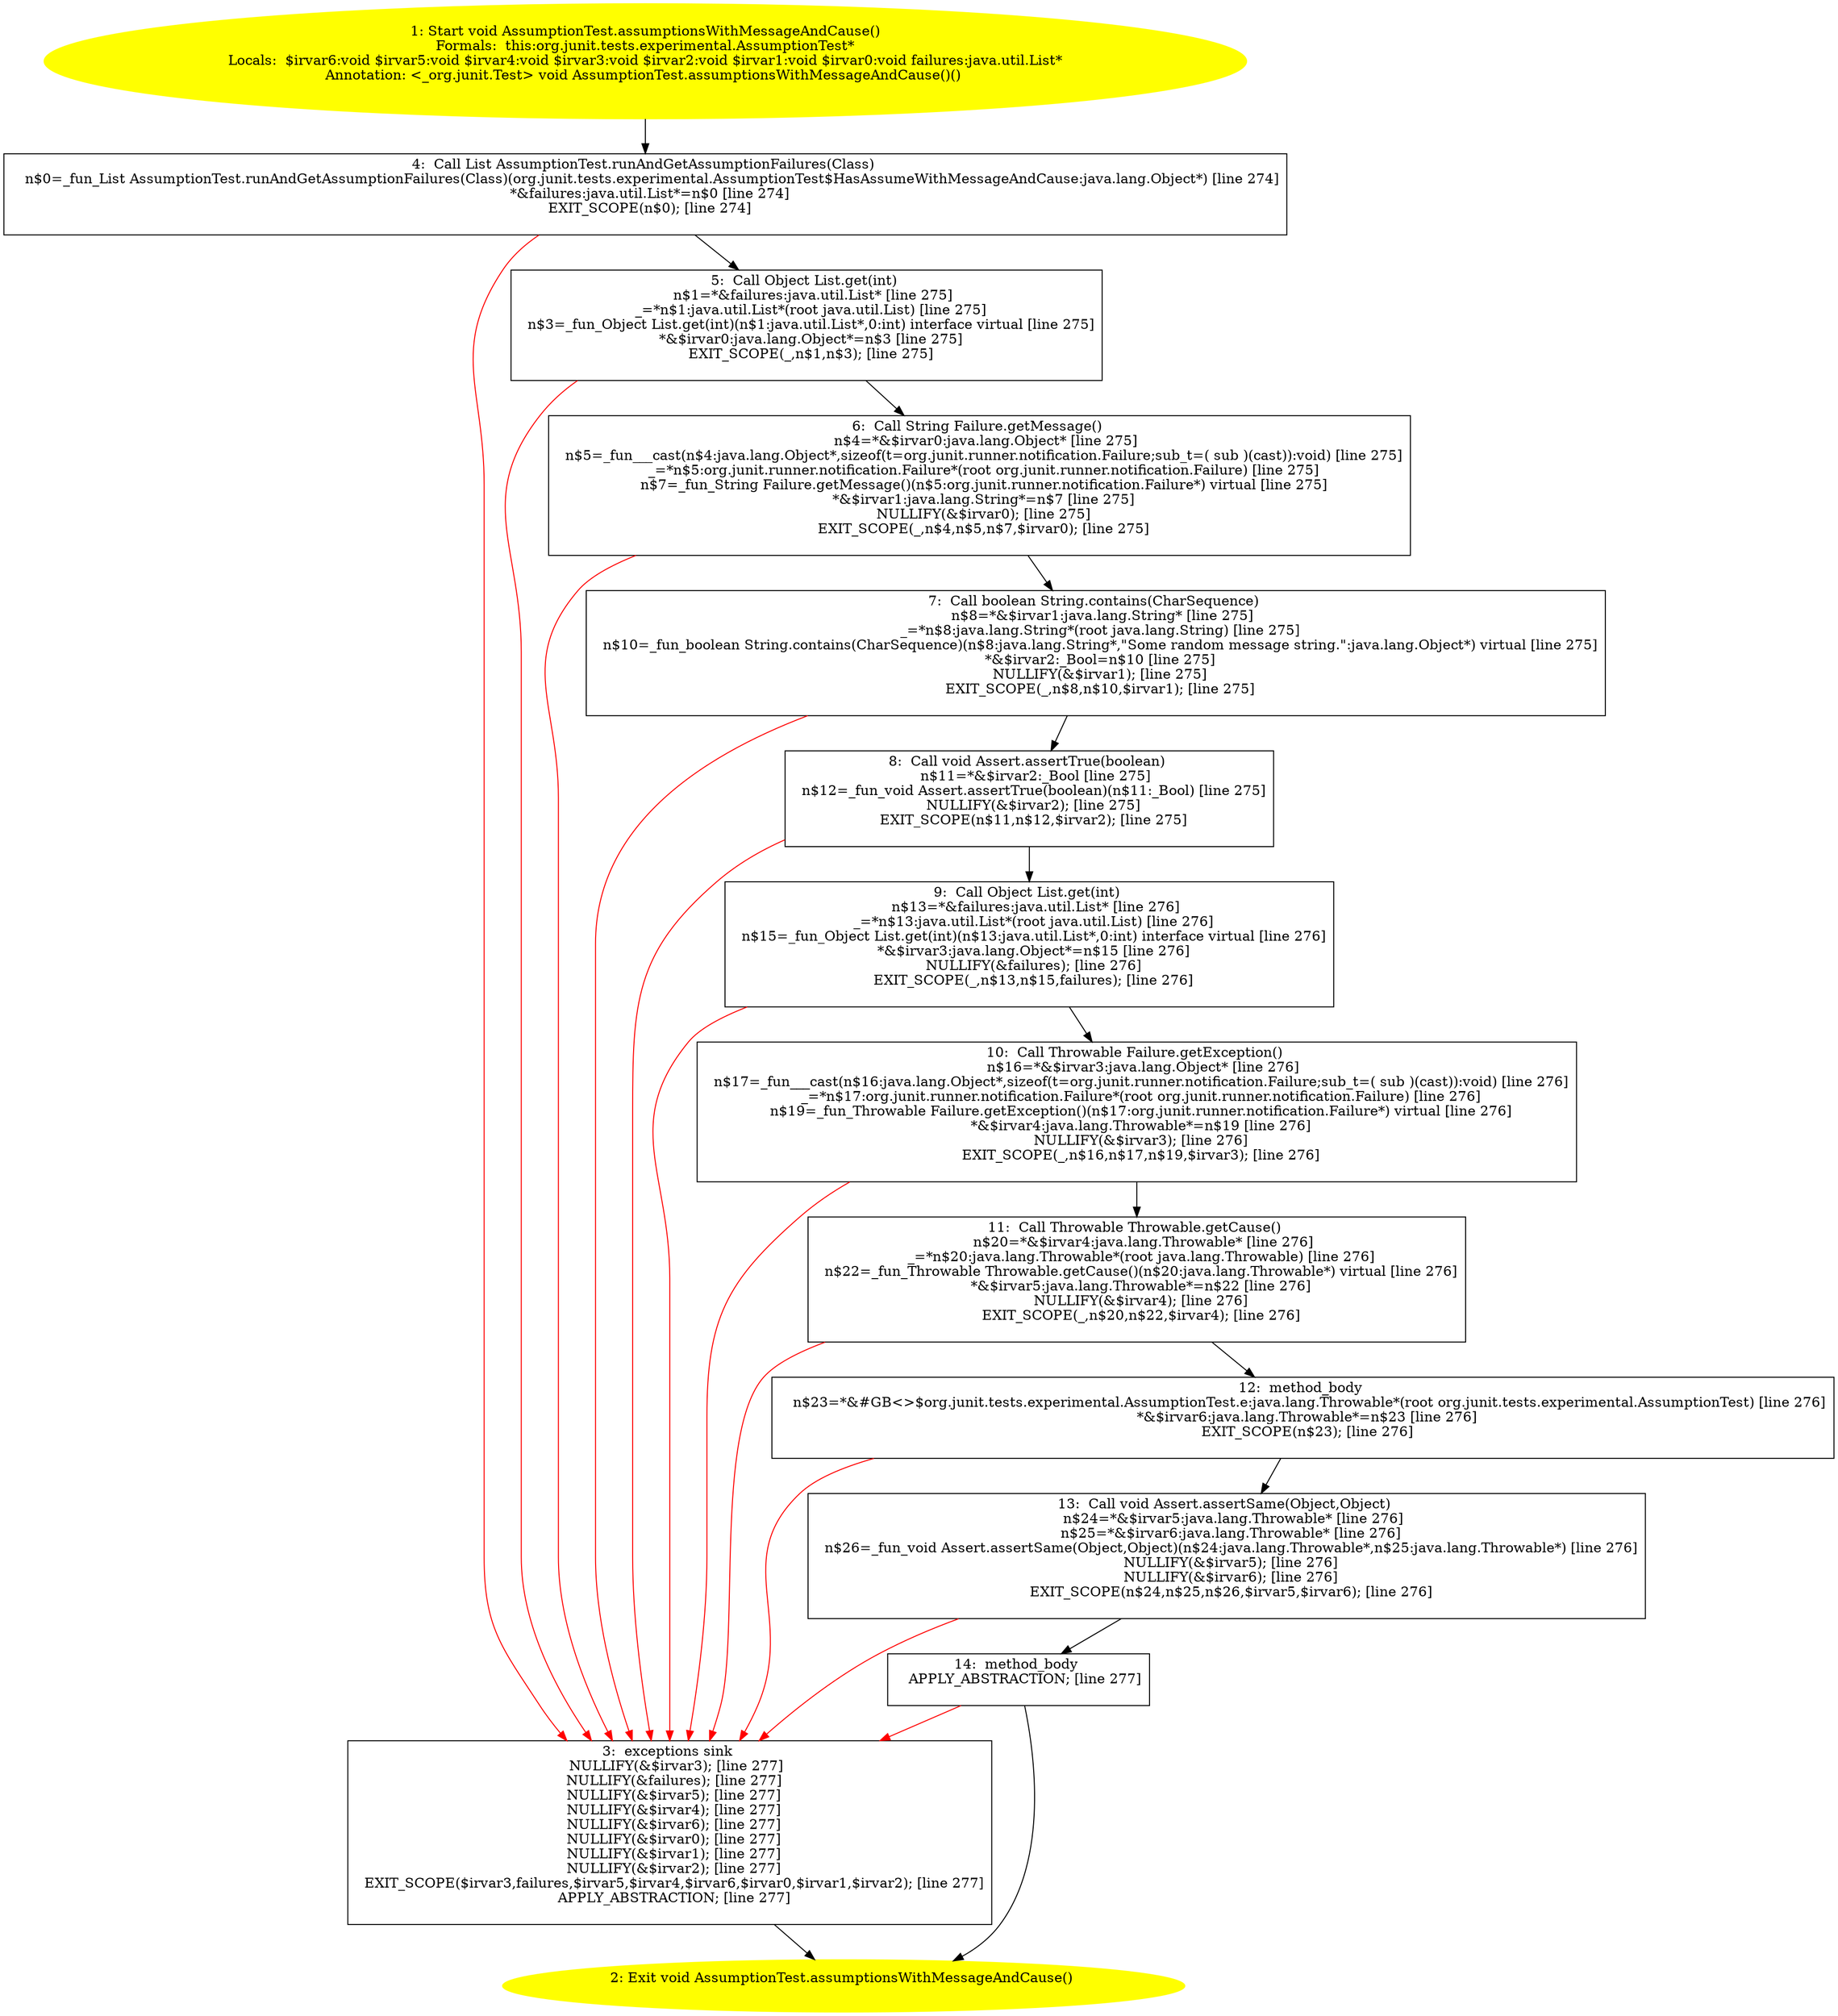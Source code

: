 /* @generated */
digraph cfg {
"org.junit.tests.experimental.AssumptionTest.assumptionsWithMessageAndCause():void.1e181abfc6673bd2fbec072e28f86642_1" [label="1: Start void AssumptionTest.assumptionsWithMessageAndCause()\nFormals:  this:org.junit.tests.experimental.AssumptionTest*\nLocals:  $irvar6:void $irvar5:void $irvar4:void $irvar3:void $irvar2:void $irvar1:void $irvar0:void failures:java.util.List*\nAnnotation: <_org.junit.Test> void AssumptionTest.assumptionsWithMessageAndCause()() \n  " color=yellow style=filled]
	

	 "org.junit.tests.experimental.AssumptionTest.assumptionsWithMessageAndCause():void.1e181abfc6673bd2fbec072e28f86642_1" -> "org.junit.tests.experimental.AssumptionTest.assumptionsWithMessageAndCause():void.1e181abfc6673bd2fbec072e28f86642_4" ;
"org.junit.tests.experimental.AssumptionTest.assumptionsWithMessageAndCause():void.1e181abfc6673bd2fbec072e28f86642_2" [label="2: Exit void AssumptionTest.assumptionsWithMessageAndCause() \n  " color=yellow style=filled]
	

"org.junit.tests.experimental.AssumptionTest.assumptionsWithMessageAndCause():void.1e181abfc6673bd2fbec072e28f86642_3" [label="3:  exceptions sink \n   NULLIFY(&$irvar3); [line 277]\n  NULLIFY(&failures); [line 277]\n  NULLIFY(&$irvar5); [line 277]\n  NULLIFY(&$irvar4); [line 277]\n  NULLIFY(&$irvar6); [line 277]\n  NULLIFY(&$irvar0); [line 277]\n  NULLIFY(&$irvar1); [line 277]\n  NULLIFY(&$irvar2); [line 277]\n  EXIT_SCOPE($irvar3,failures,$irvar5,$irvar4,$irvar6,$irvar0,$irvar1,$irvar2); [line 277]\n  APPLY_ABSTRACTION; [line 277]\n " shape="box"]
	

	 "org.junit.tests.experimental.AssumptionTest.assumptionsWithMessageAndCause():void.1e181abfc6673bd2fbec072e28f86642_3" -> "org.junit.tests.experimental.AssumptionTest.assumptionsWithMessageAndCause():void.1e181abfc6673bd2fbec072e28f86642_2" ;
"org.junit.tests.experimental.AssumptionTest.assumptionsWithMessageAndCause():void.1e181abfc6673bd2fbec072e28f86642_4" [label="4:  Call List AssumptionTest.runAndGetAssumptionFailures(Class) \n   n$0=_fun_List AssumptionTest.runAndGetAssumptionFailures(Class)(org.junit.tests.experimental.AssumptionTest$HasAssumeWithMessageAndCause:java.lang.Object*) [line 274]\n  *&failures:java.util.List*=n$0 [line 274]\n  EXIT_SCOPE(n$0); [line 274]\n " shape="box"]
	

	 "org.junit.tests.experimental.AssumptionTest.assumptionsWithMessageAndCause():void.1e181abfc6673bd2fbec072e28f86642_4" -> "org.junit.tests.experimental.AssumptionTest.assumptionsWithMessageAndCause():void.1e181abfc6673bd2fbec072e28f86642_5" ;
	 "org.junit.tests.experimental.AssumptionTest.assumptionsWithMessageAndCause():void.1e181abfc6673bd2fbec072e28f86642_4" -> "org.junit.tests.experimental.AssumptionTest.assumptionsWithMessageAndCause():void.1e181abfc6673bd2fbec072e28f86642_3" [color="red" ];
"org.junit.tests.experimental.AssumptionTest.assumptionsWithMessageAndCause():void.1e181abfc6673bd2fbec072e28f86642_5" [label="5:  Call Object List.get(int) \n   n$1=*&failures:java.util.List* [line 275]\n  _=*n$1:java.util.List*(root java.util.List) [line 275]\n  n$3=_fun_Object List.get(int)(n$1:java.util.List*,0:int) interface virtual [line 275]\n  *&$irvar0:java.lang.Object*=n$3 [line 275]\n  EXIT_SCOPE(_,n$1,n$3); [line 275]\n " shape="box"]
	

	 "org.junit.tests.experimental.AssumptionTest.assumptionsWithMessageAndCause():void.1e181abfc6673bd2fbec072e28f86642_5" -> "org.junit.tests.experimental.AssumptionTest.assumptionsWithMessageAndCause():void.1e181abfc6673bd2fbec072e28f86642_6" ;
	 "org.junit.tests.experimental.AssumptionTest.assumptionsWithMessageAndCause():void.1e181abfc6673bd2fbec072e28f86642_5" -> "org.junit.tests.experimental.AssumptionTest.assumptionsWithMessageAndCause():void.1e181abfc6673bd2fbec072e28f86642_3" [color="red" ];
"org.junit.tests.experimental.AssumptionTest.assumptionsWithMessageAndCause():void.1e181abfc6673bd2fbec072e28f86642_6" [label="6:  Call String Failure.getMessage() \n   n$4=*&$irvar0:java.lang.Object* [line 275]\n  n$5=_fun___cast(n$4:java.lang.Object*,sizeof(t=org.junit.runner.notification.Failure;sub_t=( sub )(cast)):void) [line 275]\n  _=*n$5:org.junit.runner.notification.Failure*(root org.junit.runner.notification.Failure) [line 275]\n  n$7=_fun_String Failure.getMessage()(n$5:org.junit.runner.notification.Failure*) virtual [line 275]\n  *&$irvar1:java.lang.String*=n$7 [line 275]\n  NULLIFY(&$irvar0); [line 275]\n  EXIT_SCOPE(_,n$4,n$5,n$7,$irvar0); [line 275]\n " shape="box"]
	

	 "org.junit.tests.experimental.AssumptionTest.assumptionsWithMessageAndCause():void.1e181abfc6673bd2fbec072e28f86642_6" -> "org.junit.tests.experimental.AssumptionTest.assumptionsWithMessageAndCause():void.1e181abfc6673bd2fbec072e28f86642_7" ;
	 "org.junit.tests.experimental.AssumptionTest.assumptionsWithMessageAndCause():void.1e181abfc6673bd2fbec072e28f86642_6" -> "org.junit.tests.experimental.AssumptionTest.assumptionsWithMessageAndCause():void.1e181abfc6673bd2fbec072e28f86642_3" [color="red" ];
"org.junit.tests.experimental.AssumptionTest.assumptionsWithMessageAndCause():void.1e181abfc6673bd2fbec072e28f86642_7" [label="7:  Call boolean String.contains(CharSequence) \n   n$8=*&$irvar1:java.lang.String* [line 275]\n  _=*n$8:java.lang.String*(root java.lang.String) [line 275]\n  n$10=_fun_boolean String.contains(CharSequence)(n$8:java.lang.String*,\"Some random message string.\":java.lang.Object*) virtual [line 275]\n  *&$irvar2:_Bool=n$10 [line 275]\n  NULLIFY(&$irvar1); [line 275]\n  EXIT_SCOPE(_,n$8,n$10,$irvar1); [line 275]\n " shape="box"]
	

	 "org.junit.tests.experimental.AssumptionTest.assumptionsWithMessageAndCause():void.1e181abfc6673bd2fbec072e28f86642_7" -> "org.junit.tests.experimental.AssumptionTest.assumptionsWithMessageAndCause():void.1e181abfc6673bd2fbec072e28f86642_8" ;
	 "org.junit.tests.experimental.AssumptionTest.assumptionsWithMessageAndCause():void.1e181abfc6673bd2fbec072e28f86642_7" -> "org.junit.tests.experimental.AssumptionTest.assumptionsWithMessageAndCause():void.1e181abfc6673bd2fbec072e28f86642_3" [color="red" ];
"org.junit.tests.experimental.AssumptionTest.assumptionsWithMessageAndCause():void.1e181abfc6673bd2fbec072e28f86642_8" [label="8:  Call void Assert.assertTrue(boolean) \n   n$11=*&$irvar2:_Bool [line 275]\n  n$12=_fun_void Assert.assertTrue(boolean)(n$11:_Bool) [line 275]\n  NULLIFY(&$irvar2); [line 275]\n  EXIT_SCOPE(n$11,n$12,$irvar2); [line 275]\n " shape="box"]
	

	 "org.junit.tests.experimental.AssumptionTest.assumptionsWithMessageAndCause():void.1e181abfc6673bd2fbec072e28f86642_8" -> "org.junit.tests.experimental.AssumptionTest.assumptionsWithMessageAndCause():void.1e181abfc6673bd2fbec072e28f86642_9" ;
	 "org.junit.tests.experimental.AssumptionTest.assumptionsWithMessageAndCause():void.1e181abfc6673bd2fbec072e28f86642_8" -> "org.junit.tests.experimental.AssumptionTest.assumptionsWithMessageAndCause():void.1e181abfc6673bd2fbec072e28f86642_3" [color="red" ];
"org.junit.tests.experimental.AssumptionTest.assumptionsWithMessageAndCause():void.1e181abfc6673bd2fbec072e28f86642_9" [label="9:  Call Object List.get(int) \n   n$13=*&failures:java.util.List* [line 276]\n  _=*n$13:java.util.List*(root java.util.List) [line 276]\n  n$15=_fun_Object List.get(int)(n$13:java.util.List*,0:int) interface virtual [line 276]\n  *&$irvar3:java.lang.Object*=n$15 [line 276]\n  NULLIFY(&failures); [line 276]\n  EXIT_SCOPE(_,n$13,n$15,failures); [line 276]\n " shape="box"]
	

	 "org.junit.tests.experimental.AssumptionTest.assumptionsWithMessageAndCause():void.1e181abfc6673bd2fbec072e28f86642_9" -> "org.junit.tests.experimental.AssumptionTest.assumptionsWithMessageAndCause():void.1e181abfc6673bd2fbec072e28f86642_10" ;
	 "org.junit.tests.experimental.AssumptionTest.assumptionsWithMessageAndCause():void.1e181abfc6673bd2fbec072e28f86642_9" -> "org.junit.tests.experimental.AssumptionTest.assumptionsWithMessageAndCause():void.1e181abfc6673bd2fbec072e28f86642_3" [color="red" ];
"org.junit.tests.experimental.AssumptionTest.assumptionsWithMessageAndCause():void.1e181abfc6673bd2fbec072e28f86642_10" [label="10:  Call Throwable Failure.getException() \n   n$16=*&$irvar3:java.lang.Object* [line 276]\n  n$17=_fun___cast(n$16:java.lang.Object*,sizeof(t=org.junit.runner.notification.Failure;sub_t=( sub )(cast)):void) [line 276]\n  _=*n$17:org.junit.runner.notification.Failure*(root org.junit.runner.notification.Failure) [line 276]\n  n$19=_fun_Throwable Failure.getException()(n$17:org.junit.runner.notification.Failure*) virtual [line 276]\n  *&$irvar4:java.lang.Throwable*=n$19 [line 276]\n  NULLIFY(&$irvar3); [line 276]\n  EXIT_SCOPE(_,n$16,n$17,n$19,$irvar3); [line 276]\n " shape="box"]
	

	 "org.junit.tests.experimental.AssumptionTest.assumptionsWithMessageAndCause():void.1e181abfc6673bd2fbec072e28f86642_10" -> "org.junit.tests.experimental.AssumptionTest.assumptionsWithMessageAndCause():void.1e181abfc6673bd2fbec072e28f86642_11" ;
	 "org.junit.tests.experimental.AssumptionTest.assumptionsWithMessageAndCause():void.1e181abfc6673bd2fbec072e28f86642_10" -> "org.junit.tests.experimental.AssumptionTest.assumptionsWithMessageAndCause():void.1e181abfc6673bd2fbec072e28f86642_3" [color="red" ];
"org.junit.tests.experimental.AssumptionTest.assumptionsWithMessageAndCause():void.1e181abfc6673bd2fbec072e28f86642_11" [label="11:  Call Throwable Throwable.getCause() \n   n$20=*&$irvar4:java.lang.Throwable* [line 276]\n  _=*n$20:java.lang.Throwable*(root java.lang.Throwable) [line 276]\n  n$22=_fun_Throwable Throwable.getCause()(n$20:java.lang.Throwable*) virtual [line 276]\n  *&$irvar5:java.lang.Throwable*=n$22 [line 276]\n  NULLIFY(&$irvar4); [line 276]\n  EXIT_SCOPE(_,n$20,n$22,$irvar4); [line 276]\n " shape="box"]
	

	 "org.junit.tests.experimental.AssumptionTest.assumptionsWithMessageAndCause():void.1e181abfc6673bd2fbec072e28f86642_11" -> "org.junit.tests.experimental.AssumptionTest.assumptionsWithMessageAndCause():void.1e181abfc6673bd2fbec072e28f86642_12" ;
	 "org.junit.tests.experimental.AssumptionTest.assumptionsWithMessageAndCause():void.1e181abfc6673bd2fbec072e28f86642_11" -> "org.junit.tests.experimental.AssumptionTest.assumptionsWithMessageAndCause():void.1e181abfc6673bd2fbec072e28f86642_3" [color="red" ];
"org.junit.tests.experimental.AssumptionTest.assumptionsWithMessageAndCause():void.1e181abfc6673bd2fbec072e28f86642_12" [label="12:  method_body \n   n$23=*&#GB<>$org.junit.tests.experimental.AssumptionTest.e:java.lang.Throwable*(root org.junit.tests.experimental.AssumptionTest) [line 276]\n  *&$irvar6:java.lang.Throwable*=n$23 [line 276]\n  EXIT_SCOPE(n$23); [line 276]\n " shape="box"]
	

	 "org.junit.tests.experimental.AssumptionTest.assumptionsWithMessageAndCause():void.1e181abfc6673bd2fbec072e28f86642_12" -> "org.junit.tests.experimental.AssumptionTest.assumptionsWithMessageAndCause():void.1e181abfc6673bd2fbec072e28f86642_13" ;
	 "org.junit.tests.experimental.AssumptionTest.assumptionsWithMessageAndCause():void.1e181abfc6673bd2fbec072e28f86642_12" -> "org.junit.tests.experimental.AssumptionTest.assumptionsWithMessageAndCause():void.1e181abfc6673bd2fbec072e28f86642_3" [color="red" ];
"org.junit.tests.experimental.AssumptionTest.assumptionsWithMessageAndCause():void.1e181abfc6673bd2fbec072e28f86642_13" [label="13:  Call void Assert.assertSame(Object,Object) \n   n$24=*&$irvar5:java.lang.Throwable* [line 276]\n  n$25=*&$irvar6:java.lang.Throwable* [line 276]\n  n$26=_fun_void Assert.assertSame(Object,Object)(n$24:java.lang.Throwable*,n$25:java.lang.Throwable*) [line 276]\n  NULLIFY(&$irvar5); [line 276]\n  NULLIFY(&$irvar6); [line 276]\n  EXIT_SCOPE(n$24,n$25,n$26,$irvar5,$irvar6); [line 276]\n " shape="box"]
	

	 "org.junit.tests.experimental.AssumptionTest.assumptionsWithMessageAndCause():void.1e181abfc6673bd2fbec072e28f86642_13" -> "org.junit.tests.experimental.AssumptionTest.assumptionsWithMessageAndCause():void.1e181abfc6673bd2fbec072e28f86642_14" ;
	 "org.junit.tests.experimental.AssumptionTest.assumptionsWithMessageAndCause():void.1e181abfc6673bd2fbec072e28f86642_13" -> "org.junit.tests.experimental.AssumptionTest.assumptionsWithMessageAndCause():void.1e181abfc6673bd2fbec072e28f86642_3" [color="red" ];
"org.junit.tests.experimental.AssumptionTest.assumptionsWithMessageAndCause():void.1e181abfc6673bd2fbec072e28f86642_14" [label="14:  method_body \n   APPLY_ABSTRACTION; [line 277]\n " shape="box"]
	

	 "org.junit.tests.experimental.AssumptionTest.assumptionsWithMessageAndCause():void.1e181abfc6673bd2fbec072e28f86642_14" -> "org.junit.tests.experimental.AssumptionTest.assumptionsWithMessageAndCause():void.1e181abfc6673bd2fbec072e28f86642_2" ;
	 "org.junit.tests.experimental.AssumptionTest.assumptionsWithMessageAndCause():void.1e181abfc6673bd2fbec072e28f86642_14" -> "org.junit.tests.experimental.AssumptionTest.assumptionsWithMessageAndCause():void.1e181abfc6673bd2fbec072e28f86642_3" [color="red" ];
}
